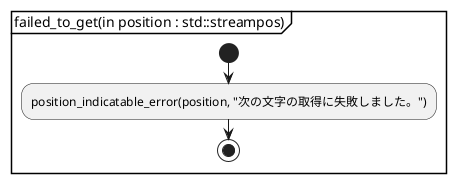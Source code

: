 @startuml failed_to_get
partition "failed_to_get(in position : std::streampos)" {
start
	:position_indicatable_error(position, "次の文字の取得に失敗しました。");
stop
}
@enduml

@startuml failed_to_seek
partition "failed_to_seek(in seekpos : std::streampos)" {
start
	:document_error(seekpos + "バイト目にシーク出来ませんでした。");
stop
}
@enduml

@startuml failed_to_seek_forward_head_of_line
partition "failed_to_seek_forward_head_of_line(in position : std::streampos)" {
start
	:position_indicatable_error(position, "前の行にシーク出来ませんでした。");
stop
}
@enduml

@startuml promise_failed
partition "promise_failed<InputIterator>(in position : std::streampos, in first : InputIterator, in last : InputIterator)" {
start
	:message : stringstream;
	:message << "以下の文字列のいずれかの文字列を期待しましたが、いずれも取得できませんでした。\\n";

	while (promise_str in [first, last)) is (y)
		:message << promise_str;
		:message << " (";
		:old_flags = message.setf(std::ios_base::hex | std::ios_base::uppercase);
		while (character in promise_str) is (y)
			:message << static_cast<unsigned int>(character);
		endwhile
		:message.flags(old_flags);
		:message << ")";
		:message << '\\n';
	endwhile

	:position_indicatable_error(position, message.str());
stop
}
@enduml
